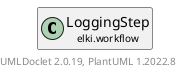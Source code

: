 @startuml
    remove .*\.(Instance|Par|Parameterizer|Factory)$
    set namespaceSeparator none
    hide empty fields
    hide empty methods

    class "<size:14>LoggingStep.Par\n<size:10>elki.workflow" as elki.workflow.LoggingStep.Par [[LoggingStep.Par.html]] {
        #verbose: Level
        #levels: String[]
        +configure(Parameterization): void
        +make(): LoggingStep
    }

    interface "<size:14>Parameterizer\n<size:10>elki.utilities.optionhandling" as elki.utilities.optionhandling.Parameterizer [[../utilities/optionhandling/Parameterizer.html]] {
        {abstract} +make(): Object
    }
    class "<size:14>LoggingStep\n<size:10>elki.workflow" as elki.workflow.LoggingStep [[LoggingStep.html]]

    elki.utilities.optionhandling.Parameterizer <|.. elki.workflow.LoggingStep.Par
    elki.workflow.LoggingStep +-- elki.workflow.LoggingStep.Par

    center footer UMLDoclet 2.0.19, PlantUML 1.2022.8
@enduml
